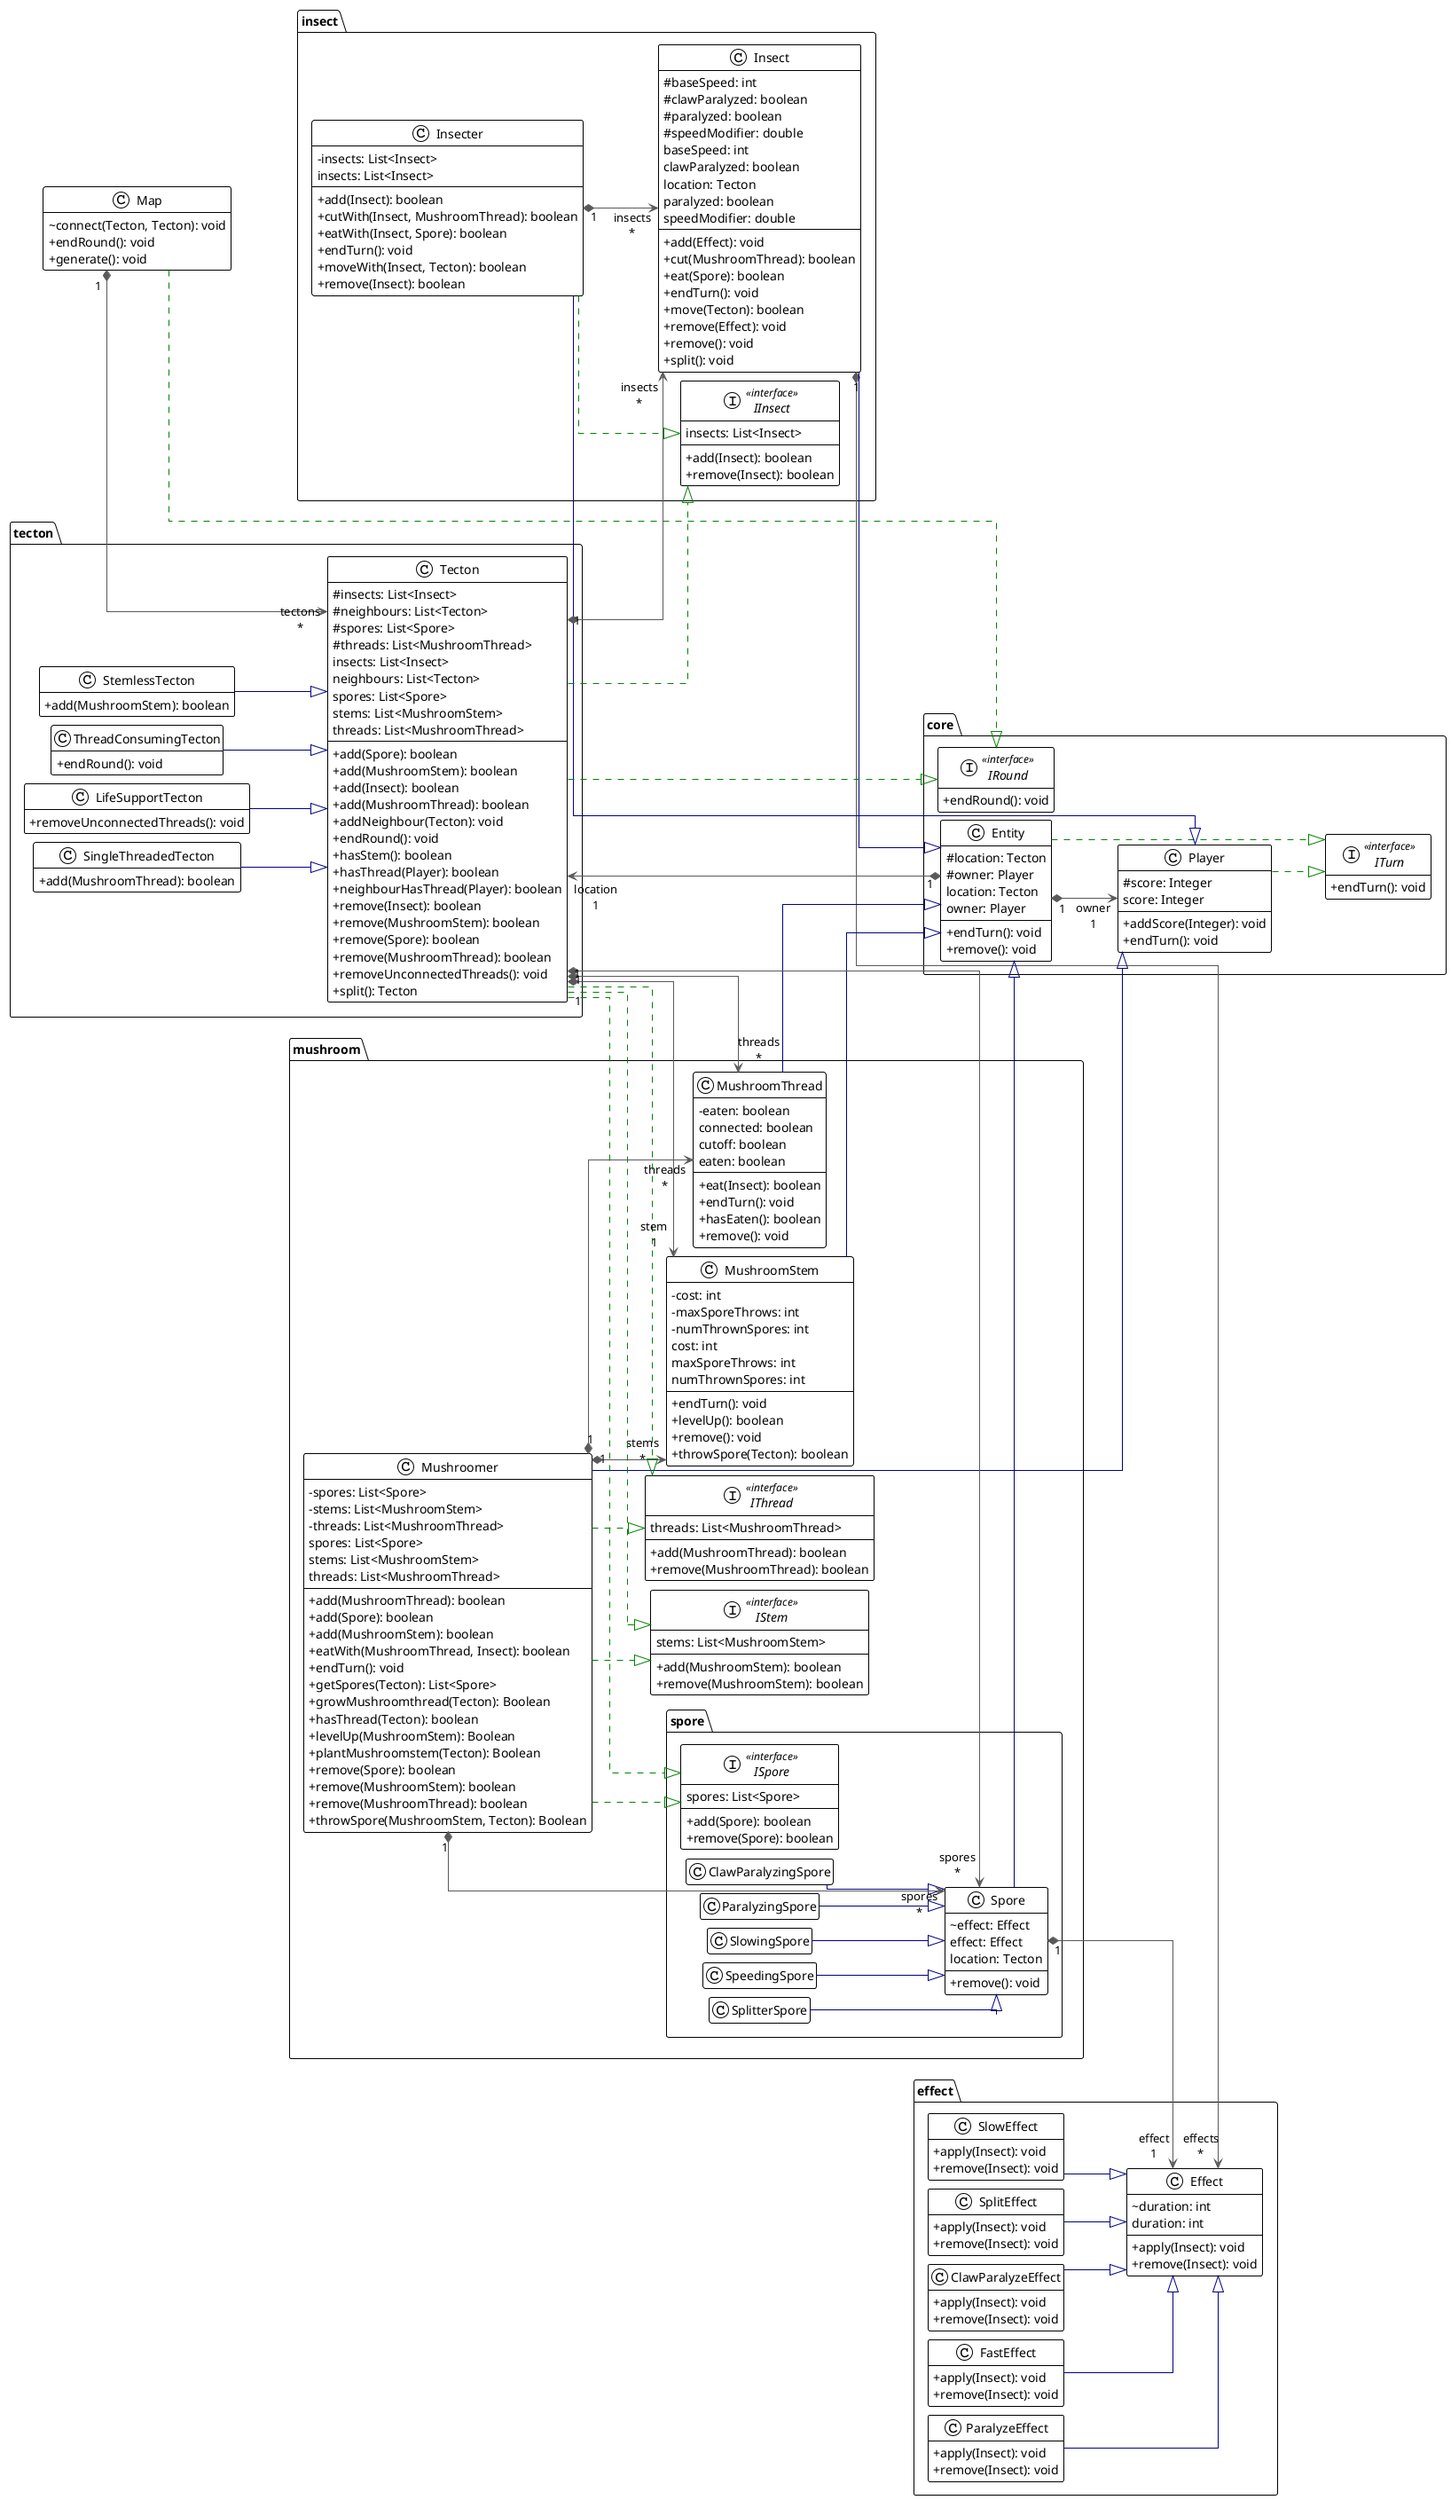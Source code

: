 @startuml

!theme plain
left to right direction
skinparam linetype ortho
hide empty members
skinparam classAttributeIconSize 0
skinparam nodesep 10
skinparam rackagePadding 5
package core{
  class Entity {
    # location: Tecton
    # owner: Player
    + endTurn(): void
    + remove(): void
    location: Tecton
    owner: Player
  }

  class Player {
    # score: Integer
    + addScore(Integer): void
    + endTurn(): void
    score: Integer
  }

  interface IRound << interface >> {
    + endRound(): void
  }

  interface ITurn << interface >> {
    + endTurn(): void
  }
}
  class Map {
    ~ connect(Tecton, Tecton): void
    + endRound(): void
    + generate(): void
  }

package effect {
  class ClawParalyzeEffect {
    + apply(Insect): void
    + remove(Insect): void
  }

  class Effect {
    ~ duration: int
    + apply(Insect): void
    + remove(Insect): void
    duration: int
  }

  class FastEffect {
    + apply(Insect): void
    + remove(Insect): void
  }

  class ParalyzeEffect {
    + apply(Insect): void
    + remove(Insect): void
  }

  class SlowEffect {
    + apply(Insect): void
    + remove(Insect): void
  }

  class SplitEffect {
    + apply(Insect): void
    + remove(Insect): void
  }
}

package insect {
  interface IInsect << interface >> {
    + add(Insect): boolean
    + remove(Insect): boolean
    insects: List<Insect>
  }

  class Insect {
    # baseSpeed: int
    # clawParalyzed: boolean
    # paralyzed: boolean
    # speedModifier: double
    + add(Effect): void
    + cut(MushroomThread): boolean
    + eat(Spore): boolean
    + endTurn(): void
    + move(Tecton): boolean
    + remove(Effect): void
    + remove(): void
    + split(): void
    baseSpeed: int
    clawParalyzed: boolean
    location: Tecton
    paralyzed: boolean
    speedModifier: double
  }

  class Insecter {
    - insects: List<Insect>
    + add(Insect): boolean
    + cutWith(Insect, MushroomThread): boolean
    + eatWith(Insect, Spore): boolean
    + endTurn(): void
    + moveWith(Insect, Tecton): boolean
    + remove(Insect): boolean
    insects: List<Insect>
  }
}

package mushroom {
  interface IStem << interface >> {
    + add(MushroomStem): boolean
    + remove(MushroomStem): boolean
    stems: List<MushroomStem>
  }

  interface IThread << interface >> {
    + add(MushroomThread): boolean
    + remove(MushroomThread): boolean
    threads: List<MushroomThread>
  }

  class MushroomStem {
    - cost: int
    - maxSporeThrows: int
    - numThrownSpores: int
    + endTurn(): void
    + levelUp(): boolean
    + remove(): void
    + throwSpore(Tecton): boolean
    cost: int
    maxSporeThrows: int
    numThrownSpores: int
  }

  class MushroomThread {
    - eaten: boolean
    + eat(Insect): boolean
    + endTurn(): void
    + hasEaten(): boolean
    + remove(): void
    connected: boolean
    cutoff: boolean
    eaten: boolean
  }

  class Mushroomer {
    - spores: List<Spore>
    - stems: List<MushroomStem>
    - threads: List<MushroomThread>
    + add(MushroomThread): boolean
    + add(Spore): boolean
    + add(MushroomStem): boolean
    + eatWith(MushroomThread, Insect): boolean
    + endTurn(): void
    + getSpores(Tecton): List<Spore>
    + growMushroomthread(Tecton): Boolean
    + hasThread(Tecton): boolean
    + levelUp(MushroomStem): Boolean
    + plantMushroomstem(Tecton): Boolean
    + remove(Spore): boolean
    + remove(MushroomStem): boolean
    + remove(MushroomThread): boolean
    + throwSpore(MushroomStem, Tecton): Boolean
    spores: List<Spore>
    stems: List<MushroomStem>
    threads: List<MushroomThread>
  }

  package mushroom.spore {
    interface ISpore << interface >> {
      + add(Spore): boolean
      + remove(Spore): boolean
      spores: List<Spore>
    }

    class ClawParalyzingSpore
    class ParalyzingSpore
    class SlowingSpore
    class SpeedingSpore
    class SplitterSpore
    class Spore {
      ~ effect: Effect
      + remove(): void
      effect: Effect
      location: Tecton
    }
  }
}

package tecton {
  class LifeSupportTecton {
    + removeUnconnectedThreads(): void
  }

  class SingleThreadedTecton {
    + add(MushroomThread): boolean
  }

  class StemlessTecton {
    + add(MushroomStem): boolean
  }

  class Tecton {
    # insects: List<Insect>
    # neighbours: List<Tecton>
    # spores: List<Spore>
    # threads: List<MushroomThread>
    + add(Spore): boolean
    + add(MushroomStem): boolean
    + add(Insect): boolean
    + add(MushroomThread): boolean
    + addNeighbour(Tecton): void
    + endRound(): void
    + hasStem(): boolean
    + hasThread(Player): boolean
    + neighbourHasThread(Player): boolean
    + remove(Insect): boolean
    + remove(MushroomStem): boolean
    + remove(Spore): boolean
    + remove(MushroomThread): boolean
    + removeUnconnectedThreads(): void
    + split(): Tecton
    insects: List<Insect>
    neighbours: List<Tecton>
    spores: List<Spore>
    stems: List<MushroomStem>
    threads: List<MushroomThread>
  }

  class ThreadConsumingTecton {
    + endRound(): void
  }
}

ClawParalyzeEffect     -[#000082,plain]-^  Effect                
ClawParalyzingSpore    -[#000082,plain]-^  Spore                 
Entity                 -[#008200,dashed]-^  ITurn                 
Entity                "1" *-[#595959,plain]-> "owner\n1" Player                
Entity                "1" *-[#595959,plain]-> "location\n1" Tecton                
FastEffect             -[#000082,plain]-^  Effect                
Insect                "1" *-[#595959,plain]-> "effects\n*" Effect                
Insect                 -[#000082,plain]-^  Entity                
Insecter               -[#008200,dashed]-^  IInsect               
Insecter              "1" *-[#595959,plain]-> "insects\n*" Insect                
Insecter               -[#000082,plain]-^  Player                
LifeSupportTecton      -[#000082,plain]-^  Tecton                
Map                    -[#008200,dashed]-^  IRound                
Map                   "1" *-[#595959,plain]-> "tectons\n*" Tecton                
MushroomStem           -[#000082,plain]-^  Entity                
MushroomThread         -[#000082,plain]-^  Entity                
Mushroomer             -[#008200,dashed]-^  ISpore                
Mushroomer             -[#008200,dashed]-^  IStem                 
Mushroomer             -[#008200,dashed]-^  IThread               
Mushroomer            "1" *-[#595959,plain]-> "stems\n*" MushroomStem          
Mushroomer            "1" *-[#595959,plain]-> "threads\n*" MushroomThread        
Mushroomer             -[#000082,plain]-^  Player                
Mushroomer            "1" *-[#595959,plain]-> "spores\n*" Spore                 
ParalyzeEffect         -[#000082,plain]-^  Effect                
ParalyzingSpore        -[#000082,plain]-^  Spore                 
Player                 -[#008200,dashed]-^  ITurn                 
SingleThreadedTecton   -[#000082,plain]-^  Tecton                
SlowEffect             -[#000082,plain]-^  Effect                
SlowingSpore           -[#000082,plain]-^  Spore                 
SpeedingSpore          -[#000082,plain]-^  Spore                 
SplitEffect            -[#000082,plain]-^  Effect                
SplitterSpore          -[#000082,plain]-^  Spore                 
Spore                 "1" *-[#595959,plain]-> "effect\n1" Effect                
Spore                  -[#000082,plain]-^  Entity                
StemlessTecton         -[#000082,plain]-^  Tecton                
Tecton                 -[#008200,dashed]-^  IInsect               
Tecton                 -[#008200,dashed]-^  IRound                
Tecton                 -[#008200,dashed]-^  ISpore                
Tecton                 -[#008200,dashed]-^  IStem                 
Tecton                 -[#008200,dashed]-^  IThread               
Tecton                "1" *-[#595959,plain]-> "insects\n*" Insect                
Tecton                "1" *-[#595959,plain]-> "stem\n1" MushroomStem          
Tecton                "1" *-[#595959,plain]-> "threads\n*" MushroomThread        
Tecton                "1" *-[#595959,plain]-> "spores\n*" Spore                 
ThreadConsumingTecton  -[#000082,plain]-^  Tecton                
@enduml
